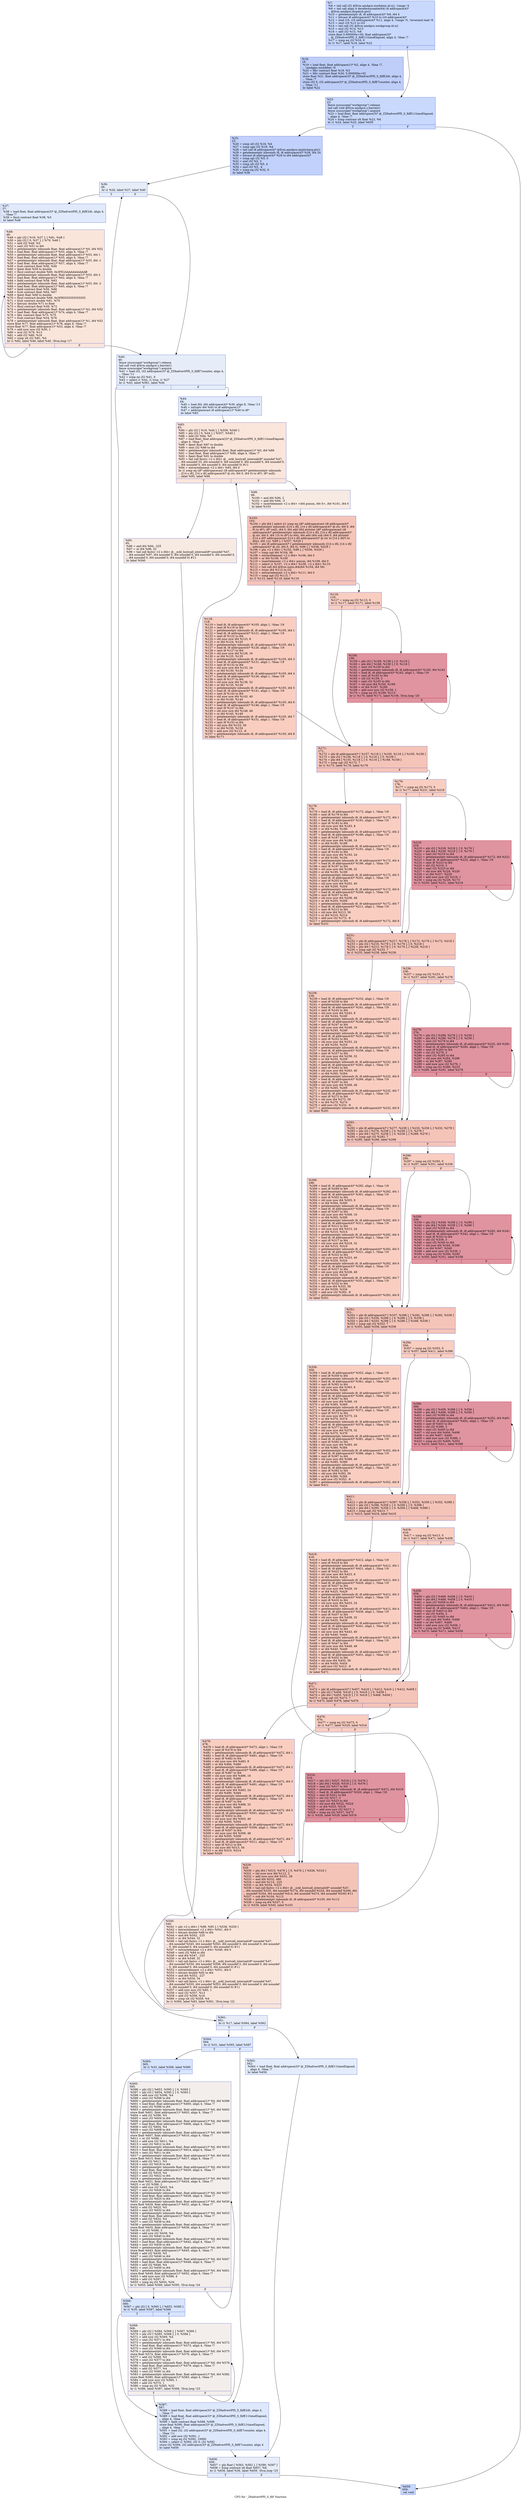 digraph "CFG for '_Z6advectPfS_S_fiif' function" {
	label="CFG for '_Z6advectPfS_S_fiif' function";

	Node0x51c3920 [shape=record,color="#3d50c3ff", style=filled, fillcolor="#85a8fc70",label="{%7:\l  %8 = tail call i32 @llvm.amdgcn.workitem.id.x(), !range !4\l  %9 = tail call align 4 dereferenceable(64) i8 addrspace(4)*\l... @llvm.amdgcn.dispatch.ptr()\l  %10 = getelementptr i8, i8 addrspace(4)* %9, i64 4\l  %11 = bitcast i8 addrspace(4)* %10 to i16 addrspace(4)*\l  %12 = load i16, i16 addrspace(4)* %11, align 4, !range !5, !invariant.load !6\l  %13 = zext i16 %12 to i32\l  %14 = tail call i32 @llvm.amdgcn.workgroup.id.x()\l  %15 = mul i32 %14, %13\l  %16 = add i32 %15, %8\l  store float 0.000000e+00, float addrspace(3)*\l... @_ZZ6advectPfS_S_fiifE11timeElapsed, align 4, !tbaa !7\l  %17 = icmp eq i32 %16, 0\l  br i1 %17, label %18, label %22\l|{<s0>T|<s1>F}}"];
	Node0x51c3920:s0 -> Node0x51c46c0;
	Node0x51c3920:s1 -> Node0x51c6530;
	Node0x51c46c0 [shape=record,color="#3d50c3ff", style=filled, fillcolor="#6c8ff170",label="{%18:\l18:                                               \l  %19 = load float, float addrspace(1)* %2, align 4, !tbaa !7,\l... !amdgpu.noclobber !6\l  %20 = fdiv contract float %19, %3\l  %21 = fdiv contract float %20, 5.000000e+02\l  store float %21, float addrspace(3)* @_ZZ6advectPfS_S_fiifE2dt, align 4,\l... !tbaa !7\l  store i32 0, i32 addrspace(3)* @_ZZ6advectPfS_S_fiifE7counter, align 4,\l... !tbaa !11\l  br label %22\l}"];
	Node0x51c46c0 -> Node0x51c6530;
	Node0x51c6530 [shape=record,color="#3d50c3ff", style=filled, fillcolor="#85a8fc70",label="{%22:\l22:                                               \l  fence syncscope(\"workgroup\") release\l  tail call void @llvm.amdgcn.s.barrier()\l  fence syncscope(\"workgroup\") acquire\l  %23 = load float, float addrspace(3)* @_ZZ6advectPfS_S_fiifE11timeElapsed,\l... align 4, !tbaa !7\l  %24 = fcmp contract olt float %23, %6\l  br i1 %24, label %25, label %659\l|{<s0>T|<s1>F}}"];
	Node0x51c6530:s0 -> Node0x51c7a70;
	Node0x51c6530:s1 -> Node0x51c7c00;
	Node0x51c7a70 [shape=record,color="#3d50c3ff", style=filled, fillcolor="#7396f570",label="{%25:\l25:                                               \l  %26 = icmp ult i32 %16, %4\l  %27 = icmp uge i32 %16, %4\l  %28 = tail call i8 addrspace(4)* @llvm.amdgcn.implicitarg.ptr()\l  %29 = getelementptr inbounds i8, i8 addrspace(4)* %28, i64 24\l  %30 = bitcast i8 addrspace(4)* %29 to i64 addrspace(4)*\l  %31 = icmp sgt i32 %5, 0\l  %32 = and i32 %5, 3\l  %33 = icmp ult i32 %5, 4\l  %34 = and i32 %5, -4\l  %35 = icmp eq i32 %32, 0\l  br label %36\l}"];
	Node0x51c7a70 -> Node0x51c8550;
	Node0x51c8550 [shape=record,color="#3d50c3ff", style=filled, fillcolor="#c7d7f070",label="{%36:\l36:                                               \l  br i1 %26, label %37, label %40\l|{<s0>T|<s1>F}}"];
	Node0x51c8550:s0 -> Node0x51c8650;
	Node0x51c8550:s1 -> Node0x51c86a0;
	Node0x51c8650 [shape=record,color="#3d50c3ff", style=filled, fillcolor="#b9d0f970",label="{%37:\l37:                                               \l  %38 = load float, float addrspace(3)* @_ZZ6advectPfS_S_fiifE2dt, align 4,\l... !tbaa !7\l  %39 = fmul contract float %38, %3\l  br label %48\l}"];
	Node0x51c8650 -> Node0x51c8950;
	Node0x51c86a0 [shape=record,color="#3d50c3ff", style=filled, fillcolor="#c7d7f070",label="{%40:\l40:                                               \l  fence syncscope(\"workgroup\") release\l  tail call void @llvm.amdgcn.s.barrier()\l  fence syncscope(\"workgroup\") acquire\l  %41 = load i32, i32 addrspace(3)* @_ZZ6advectPfS_S_fiifE7counter, align 4,\l... !tbaa !11\l  %42 = icmp ne i32 %41, 0\l  %43 = select i1 %42, i1 true, i1 %27\l  br i1 %43, label %561, label %44\l|{<s0>T|<s1>F}}"];
	Node0x51c86a0:s0 -> Node0x51c93a0;
	Node0x51c86a0:s1 -> Node0x51c93f0;
	Node0x51c93f0 [shape=record,color="#3d50c3ff", style=filled, fillcolor="#b9d0f970",label="{%44:\l44:                                               \l  %45 = load i64, i64 addrspace(4)* %30, align 8, !tbaa !13\l  %46 = inttoptr i64 %45 to i8 addrspace(1)*\l  %47 = addrspacecast i8 addrspace(1)* %46 to i8*\l  br label %83\l}"];
	Node0x51c93f0 -> Node0x51c9770;
	Node0x51c8950 [shape=record,color="#3d50c3ff", style=filled, fillcolor="#f4c5ad70",label="{%48:\l48:                                               \l  %49 = phi i32 [ %16, %37 ], [ %81, %48 ]\l  %50 = phi i32 [ 0, %37 ], [ %79, %48 ]\l  %51 = add i32 %49, %5\l  %52 = sext i32 %51 to i64\l  %53 = getelementptr inbounds float, float addrspace(1)* %0, i64 %52\l  %54 = load float, float addrspace(1)* %53, align 4, !tbaa !7\l  %55 = getelementptr inbounds float, float addrspace(1)* %53, i64 1\l  %56 = load float, float addrspace(1)* %55, align 4, !tbaa !7\l  %57 = getelementptr inbounds float, float addrspace(1)* %53, i64 -1\l  %58 = load float, float addrspace(1)* %57, align 4, !tbaa !7\l  %59 = fsub contract float %56, %58\l  %60 = fpext float %59 to double\l  %61 = fmul contract double %60, 0x3FE2AAAAAAAAAAAB\l  %62 = getelementptr inbounds float, float addrspace(1)* %53, i64 2\l  %63 = load float, float addrspace(1)* %62, align 4, !tbaa !7\l  %64 = fadd contract float %58, %63\l  %65 = getelementptr inbounds float, float addrspace(1)* %53, i64 -2\l  %66 = load float, float addrspace(1)* %65, align 4, !tbaa !7\l  %67 = fadd contract float %56, %66\l  %68 = fsub contract float %64, %67\l  %69 = fpext float %68 to double\l  %70 = fmul contract double %69, 0x3FB5555555555555\l  %71 = fsub contract double %61, %70\l  %72 = fptrunc double %71 to float\l  %73 = fmul contract float %39, %72\l  %74 = getelementptr inbounds float, float addrspace(1)* %2, i64 %52\l  %75 = load float, float addrspace(1)* %74, align 4, !tbaa !7\l  %76 = fdiv contract float %73, %75\l  %77 = fsub contract float %54, %76\l  %78 = getelementptr inbounds float, float addrspace(1)* %1, i64 %52\l  store float %77, float addrspace(1)* %78, align 4, !tbaa !7\l  store float %77, float addrspace(1)* %53, align 4, !tbaa !7\l  %79 = add nuw nsw i32 %50, 1\l  %80 = mul i32 %79, %13\l  %81 = add i32 %80, %16\l  %82 = icmp ult i32 %81, %4\l  br i1 %82, label %48, label %40, !llvm.loop !17\l|{<s0>T|<s1>F}}"];
	Node0x51c8950:s0 -> Node0x51c8950;
	Node0x51c8950:s1 -> Node0x51c86a0;
	Node0x51c9770 [shape=record,color="#3d50c3ff", style=filled, fillcolor="#f4c5ad70",label="{%83:\l83:                                               \l  %84 = phi i32 [ %16, %44 ], [ %559, %540 ]\l  %85 = phi i32 [ 0, %44 ], [ %557, %540 ]\l  %86 = add i32 %84, %5\l  %87 = load float, float addrspace(3)* @_ZZ6advectPfS_S_fiifE11timeElapsed,\l... align 4, !tbaa !7\l  %88 = fpext float %87 to double\l  %89 = sext i32 %86 to i64\l  %90 = getelementptr inbounds float, float addrspace(1)* %0, i64 %89\l  %91 = load float, float addrspace(1)* %90, align 4, !tbaa !7\l  %92 = fpext float %91 to double\l  %93 = tail call fastcc \<2 x i64\> @__ockl_hostcall_internal(i8* noundef %47,\l... i64 noundef 33, i64 noundef 0, i64 noundef 0, i64 noundef 0, i64 noundef 0,\l... i64 noundef 0, i64 noundef 0, i64 noundef 0) #11\l  %94 = extractelement \<2 x i64\> %93, i64 0\l  br i1 icmp eq (i8* addrspacecast (i8 addrspace(4)* getelementptr inbounds\l... ([14 x i8], [14 x i8] addrspace(4)* @.str, i64 0, i64 0) to i8*), i8* null),\l... label %95, label %99\l|{<s0>T|<s1>F}}"];
	Node0x51c9770:s0 -> Node0x51cbf80;
	Node0x51c9770:s1 -> Node0x51cc970;
	Node0x51cbf80 [shape=record,color="#3d50c3ff", style=filled, fillcolor="#eed0c070",label="{%95:\l95:                                               \l  %96 = and i64 %94, -225\l  %97 = or i64 %96, 32\l  %98 = tail call fastcc \<2 x i64\> @__ockl_hostcall_internal(i8* noundef %47,\l... i64 noundef %97, i64 noundef 0, i64 noundef 0, i64 noundef 0, i64 noundef 0,\l... i64 noundef 0, i64 noundef 0, i64 noundef 0) #11\l  br label %540\l}"];
	Node0x51cbf80 -> Node0x51cb170;
	Node0x51cc970 [shape=record,color="#3d50c3ff", style=filled, fillcolor="#eed0c070",label="{%99:\l99:                                               \l  %100 = and i64 %94, 2\l  %101 = and i64 %94, -3\l  %102 = insertelement \<2 x i64\> \<i64 poison, i64 0\>, i64 %101, i64 0\l  br label %103\l}"];
	Node0x51cc970 -> Node0x51cd740;
	Node0x51cd740 [shape=record,color="#3d50c3ff", style=filled, fillcolor="#e97a5f70",label="{%103:\l103:                                              \l  %104 = phi i64 [ select (i1 icmp eq (i8* addrspacecast (i8 addrspace(4)*\l... getelementptr inbounds ([14 x i8], [14 x i8] addrspace(4)* @.str, i64 0, i64\l... 0) to i8*), i8* null), i64 0, i64 add (i64 ptrtoint (i8* addrspacecast (i8\l... addrspace(4)* getelementptr inbounds ([14 x i8], [14 x i8] addrspace(4)*\l... @.str, i64 0, i64 13) to i8*) to i64), i64 add (i64 sub (i64 0, i64 ptrtoint\l... ([14 x i8]* addrspacecast ([14 x i8] addrspace(4)* @.str to [14 x i8]*) to\l... i64)), i64 1))), %99 ], [ %537, %529 ]\l  %105 = phi i8 addrspace(4)* [ getelementptr inbounds ([14 x i8], [14 x i8]\l... addrspace(4)* @.str, i64 0, i64 0), %99 ], [ %538, %529 ]\l  %106 = phi \<2 x i64\> [ %102, %99 ], [ %536, %529 ]\l  %107 = icmp ugt i64 %104, 56\l  %108 = extractelement \<2 x i64\> %106, i64 0\l  %109 = or i64 %108, %100\l  %110 = insertelement \<2 x i64\> poison, i64 %109, i64 0\l  %111 = select i1 %107, \<2 x i64\> %106, \<2 x i64\> %110\l  %112 = tail call i64 @llvm.umin.i64(i64 %104, i64 56)\l  %113 = trunc i64 %112 to i32\l  %114 = extractelement \<2 x i64\> %111, i64 0\l  %115 = icmp ugt i32 %113, 7\l  br i1 %115, label %118, label %116\l|{<s0>T|<s1>F}}"];
	Node0x51cd740:s0 -> Node0x51ce650;
	Node0x51cd740:s1 -> Node0x51ce6e0;
	Node0x51ce6e0 [shape=record,color="#3d50c3ff", style=filled, fillcolor="#f2907270",label="{%116:\l116:                                              \l  %117 = icmp eq i32 %113, 0\l  br i1 %117, label %171, label %158\l|{<s0>T|<s1>F}}"];
	Node0x51ce6e0:s0 -> Node0x51ce8b0;
	Node0x51ce6e0:s1 -> Node0x51ce900;
	Node0x51ce650 [shape=record,color="#3d50c3ff", style=filled, fillcolor="#f2907270",label="{%118:\l118:                                              \l  %119 = load i8, i8 addrspace(4)* %105, align 1, !tbaa !19\l  %120 = zext i8 %119 to i64\l  %121 = getelementptr inbounds i8, i8 addrspace(4)* %105, i64 1\l  %122 = load i8, i8 addrspace(4)* %121, align 1, !tbaa !19\l  %123 = zext i8 %122 to i64\l  %124 = shl nuw nsw i64 %123, 8\l  %125 = or i64 %124, %120\l  %126 = getelementptr inbounds i8, i8 addrspace(4)* %105, i64 2\l  %127 = load i8, i8 addrspace(4)* %126, align 1, !tbaa !19\l  %128 = zext i8 %127 to i64\l  %129 = shl nuw nsw i64 %128, 16\l  %130 = or i64 %125, %129\l  %131 = getelementptr inbounds i8, i8 addrspace(4)* %105, i64 3\l  %132 = load i8, i8 addrspace(4)* %131, align 1, !tbaa !19\l  %133 = zext i8 %132 to i64\l  %134 = shl nuw nsw i64 %133, 24\l  %135 = or i64 %130, %134\l  %136 = getelementptr inbounds i8, i8 addrspace(4)* %105, i64 4\l  %137 = load i8, i8 addrspace(4)* %136, align 1, !tbaa !19\l  %138 = zext i8 %137 to i64\l  %139 = shl nuw nsw i64 %138, 32\l  %140 = or i64 %135, %139\l  %141 = getelementptr inbounds i8, i8 addrspace(4)* %105, i64 5\l  %142 = load i8, i8 addrspace(4)* %141, align 1, !tbaa !19\l  %143 = zext i8 %142 to i64\l  %144 = shl nuw nsw i64 %143, 40\l  %145 = or i64 %140, %144\l  %146 = getelementptr inbounds i8, i8 addrspace(4)* %105, i64 6\l  %147 = load i8, i8 addrspace(4)* %146, align 1, !tbaa !19\l  %148 = zext i8 %147 to i64\l  %149 = shl nuw nsw i64 %148, 48\l  %150 = or i64 %145, %149\l  %151 = getelementptr inbounds i8, i8 addrspace(4)* %105, i64 7\l  %152 = load i8, i8 addrspace(4)* %151, align 1, !tbaa !19\l  %153 = zext i8 %152 to i64\l  %154 = shl nuw i64 %153, 56\l  %155 = or i64 %150, %154\l  %156 = add nsw i32 %113, -8\l  %157 = getelementptr inbounds i8, i8 addrspace(4)* %105, i64 8\l  br label %171\l}"];
	Node0x51ce650 -> Node0x51ce8b0;
	Node0x51ce900 [shape=record,color="#b70d28ff", style=filled, fillcolor="#b70d2870",label="{%158:\l158:                                              \l  %159 = phi i32 [ %169, %158 ], [ 0, %116 ]\l  %160 = phi i64 [ %168, %158 ], [ 0, %116 ]\l  %161 = zext i32 %159 to i64\l  %162 = getelementptr inbounds i8, i8 addrspace(4)* %105, i64 %161\l  %163 = load i8, i8 addrspace(4)* %162, align 1, !tbaa !19\l  %164 = zext i8 %163 to i64\l  %165 = shl i32 %159, 3\l  %166 = zext i32 %165 to i64\l  %167 = shl nuw i64 %164, %166\l  %168 = or i64 %167, %160\l  %169 = add nuw nsw i32 %159, 1\l  %170 = icmp eq i32 %169, %113\l  br i1 %170, label %171, label %158, !llvm.loop !20\l|{<s0>T|<s1>F}}"];
	Node0x51ce900:s0 -> Node0x51ce8b0;
	Node0x51ce900:s1 -> Node0x51ce900;
	Node0x51ce8b0 [shape=record,color="#3d50c3ff", style=filled, fillcolor="#e97a5f70",label="{%171:\l171:                                              \l  %172 = phi i8 addrspace(4)* [ %157, %118 ], [ %105, %116 ], [ %105, %158 ]\l  %173 = phi i32 [ %156, %118 ], [ 0, %116 ], [ 0, %158 ]\l  %174 = phi i64 [ %155, %118 ], [ 0, %116 ], [ %168, %158 ]\l  %175 = icmp ugt i32 %173, 7\l  br i1 %175, label %178, label %176\l|{<s0>T|<s1>F}}"];
	Node0x51ce8b0:s0 -> Node0x51d17c0;
	Node0x51ce8b0:s1 -> Node0x51d1810;
	Node0x51d1810 [shape=record,color="#3d50c3ff", style=filled, fillcolor="#f2907270",label="{%176:\l176:                                              \l  %177 = icmp eq i32 %173, 0\l  br i1 %177, label %231, label %218\l|{<s0>T|<s1>F}}"];
	Node0x51d1810:s0 -> Node0x51d19e0;
	Node0x51d1810:s1 -> Node0x51d1a30;
	Node0x51d17c0 [shape=record,color="#3d50c3ff", style=filled, fillcolor="#f2907270",label="{%178:\l178:                                              \l  %179 = load i8, i8 addrspace(4)* %172, align 1, !tbaa !19\l  %180 = zext i8 %179 to i64\l  %181 = getelementptr inbounds i8, i8 addrspace(4)* %172, i64 1\l  %182 = load i8, i8 addrspace(4)* %181, align 1, !tbaa !19\l  %183 = zext i8 %182 to i64\l  %184 = shl nuw nsw i64 %183, 8\l  %185 = or i64 %184, %180\l  %186 = getelementptr inbounds i8, i8 addrspace(4)* %172, i64 2\l  %187 = load i8, i8 addrspace(4)* %186, align 1, !tbaa !19\l  %188 = zext i8 %187 to i64\l  %189 = shl nuw nsw i64 %188, 16\l  %190 = or i64 %185, %189\l  %191 = getelementptr inbounds i8, i8 addrspace(4)* %172, i64 3\l  %192 = load i8, i8 addrspace(4)* %191, align 1, !tbaa !19\l  %193 = zext i8 %192 to i64\l  %194 = shl nuw nsw i64 %193, 24\l  %195 = or i64 %190, %194\l  %196 = getelementptr inbounds i8, i8 addrspace(4)* %172, i64 4\l  %197 = load i8, i8 addrspace(4)* %196, align 1, !tbaa !19\l  %198 = zext i8 %197 to i64\l  %199 = shl nuw nsw i64 %198, 32\l  %200 = or i64 %195, %199\l  %201 = getelementptr inbounds i8, i8 addrspace(4)* %172, i64 5\l  %202 = load i8, i8 addrspace(4)* %201, align 1, !tbaa !19\l  %203 = zext i8 %202 to i64\l  %204 = shl nuw nsw i64 %203, 40\l  %205 = or i64 %200, %204\l  %206 = getelementptr inbounds i8, i8 addrspace(4)* %172, i64 6\l  %207 = load i8, i8 addrspace(4)* %206, align 1, !tbaa !19\l  %208 = zext i8 %207 to i64\l  %209 = shl nuw nsw i64 %208, 48\l  %210 = or i64 %205, %209\l  %211 = getelementptr inbounds i8, i8 addrspace(4)* %172, i64 7\l  %212 = load i8, i8 addrspace(4)* %211, align 1, !tbaa !19\l  %213 = zext i8 %212 to i64\l  %214 = shl nuw i64 %213, 56\l  %215 = or i64 %210, %214\l  %216 = add nsw i32 %173, -8\l  %217 = getelementptr inbounds i8, i8 addrspace(4)* %172, i64 8\l  br label %231\l}"];
	Node0x51d17c0 -> Node0x51d19e0;
	Node0x51d1a30 [shape=record,color="#b70d28ff", style=filled, fillcolor="#b70d2870",label="{%218:\l218:                                              \l  %219 = phi i32 [ %229, %218 ], [ 0, %176 ]\l  %220 = phi i64 [ %228, %218 ], [ 0, %176 ]\l  %221 = zext i32 %219 to i64\l  %222 = getelementptr inbounds i8, i8 addrspace(4)* %172, i64 %221\l  %223 = load i8, i8 addrspace(4)* %222, align 1, !tbaa !19\l  %224 = zext i8 %223 to i64\l  %225 = shl i32 %219, 3\l  %226 = zext i32 %225 to i64\l  %227 = shl nuw i64 %224, %226\l  %228 = or i64 %227, %220\l  %229 = add nuw nsw i32 %219, 1\l  %230 = icmp eq i32 %229, %173\l  br i1 %230, label %231, label %218\l|{<s0>T|<s1>F}}"];
	Node0x51d1a30:s0 -> Node0x51d19e0;
	Node0x51d1a30:s1 -> Node0x51d1a30;
	Node0x51d19e0 [shape=record,color="#3d50c3ff", style=filled, fillcolor="#e97a5f70",label="{%231:\l231:                                              \l  %232 = phi i8 addrspace(4)* [ %217, %178 ], [ %172, %176 ], [ %172, %218 ]\l  %233 = phi i32 [ %216, %178 ], [ 0, %176 ], [ 0, %218 ]\l  %234 = phi i64 [ %215, %178 ], [ 0, %176 ], [ %228, %218 ]\l  %235 = icmp ugt i32 %233, 7\l  br i1 %235, label %238, label %236\l|{<s0>T|<s1>F}}"];
	Node0x51d19e0:s0 -> Node0x51d3a90;
	Node0x51d19e0:s1 -> Node0x51d3ae0;
	Node0x51d3ae0 [shape=record,color="#3d50c3ff", style=filled, fillcolor="#f2907270",label="{%236:\l236:                                              \l  %237 = icmp eq i32 %233, 0\l  br i1 %237, label %291, label %278\l|{<s0>T|<s1>F}}"];
	Node0x51d3ae0:s0 -> Node0x51d3c70;
	Node0x51d3ae0:s1 -> Node0x51d3cc0;
	Node0x51d3a90 [shape=record,color="#3d50c3ff", style=filled, fillcolor="#f2907270",label="{%238:\l238:                                              \l  %239 = load i8, i8 addrspace(4)* %232, align 1, !tbaa !19\l  %240 = zext i8 %239 to i64\l  %241 = getelementptr inbounds i8, i8 addrspace(4)* %232, i64 1\l  %242 = load i8, i8 addrspace(4)* %241, align 1, !tbaa !19\l  %243 = zext i8 %242 to i64\l  %244 = shl nuw nsw i64 %243, 8\l  %245 = or i64 %244, %240\l  %246 = getelementptr inbounds i8, i8 addrspace(4)* %232, i64 2\l  %247 = load i8, i8 addrspace(4)* %246, align 1, !tbaa !19\l  %248 = zext i8 %247 to i64\l  %249 = shl nuw nsw i64 %248, 16\l  %250 = or i64 %245, %249\l  %251 = getelementptr inbounds i8, i8 addrspace(4)* %232, i64 3\l  %252 = load i8, i8 addrspace(4)* %251, align 1, !tbaa !19\l  %253 = zext i8 %252 to i64\l  %254 = shl nuw nsw i64 %253, 24\l  %255 = or i64 %250, %254\l  %256 = getelementptr inbounds i8, i8 addrspace(4)* %232, i64 4\l  %257 = load i8, i8 addrspace(4)* %256, align 1, !tbaa !19\l  %258 = zext i8 %257 to i64\l  %259 = shl nuw nsw i64 %258, 32\l  %260 = or i64 %255, %259\l  %261 = getelementptr inbounds i8, i8 addrspace(4)* %232, i64 5\l  %262 = load i8, i8 addrspace(4)* %261, align 1, !tbaa !19\l  %263 = zext i8 %262 to i64\l  %264 = shl nuw nsw i64 %263, 40\l  %265 = or i64 %260, %264\l  %266 = getelementptr inbounds i8, i8 addrspace(4)* %232, i64 6\l  %267 = load i8, i8 addrspace(4)* %266, align 1, !tbaa !19\l  %268 = zext i8 %267 to i64\l  %269 = shl nuw nsw i64 %268, 48\l  %270 = or i64 %265, %269\l  %271 = getelementptr inbounds i8, i8 addrspace(4)* %232, i64 7\l  %272 = load i8, i8 addrspace(4)* %271, align 1, !tbaa !19\l  %273 = zext i8 %272 to i64\l  %274 = shl nuw i64 %273, 56\l  %275 = or i64 %270, %274\l  %276 = add nsw i32 %233, -8\l  %277 = getelementptr inbounds i8, i8 addrspace(4)* %232, i64 8\l  br label %291\l}"];
	Node0x51d3a90 -> Node0x51d3c70;
	Node0x51d3cc0 [shape=record,color="#b70d28ff", style=filled, fillcolor="#b70d2870",label="{%278:\l278:                                              \l  %279 = phi i32 [ %289, %278 ], [ 0, %236 ]\l  %280 = phi i64 [ %288, %278 ], [ 0, %236 ]\l  %281 = zext i32 %279 to i64\l  %282 = getelementptr inbounds i8, i8 addrspace(4)* %232, i64 %281\l  %283 = load i8, i8 addrspace(4)* %282, align 1, !tbaa !19\l  %284 = zext i8 %283 to i64\l  %285 = shl i32 %279, 3\l  %286 = zext i32 %285 to i64\l  %287 = shl nuw i64 %284, %286\l  %288 = or i64 %287, %280\l  %289 = add nuw nsw i32 %279, 1\l  %290 = icmp eq i32 %289, %233\l  br i1 %290, label %291, label %278\l|{<s0>T|<s1>F}}"];
	Node0x51d3cc0:s0 -> Node0x51d3c70;
	Node0x51d3cc0:s1 -> Node0x51d3cc0;
	Node0x51d3c70 [shape=record,color="#3d50c3ff", style=filled, fillcolor="#e97a5f70",label="{%291:\l291:                                              \l  %292 = phi i8 addrspace(4)* [ %277, %238 ], [ %232, %236 ], [ %232, %278 ]\l  %293 = phi i32 [ %276, %238 ], [ 0, %236 ], [ 0, %278 ]\l  %294 = phi i64 [ %275, %238 ], [ 0, %236 ], [ %288, %278 ]\l  %295 = icmp ugt i32 %293, 7\l  br i1 %295, label %298, label %296\l|{<s0>T|<s1>F}}"];
	Node0x51d3c70:s0 -> Node0x51d6f10;
	Node0x51d3c70:s1 -> Node0x51d6f60;
	Node0x51d6f60 [shape=record,color="#3d50c3ff", style=filled, fillcolor="#f2907270",label="{%296:\l296:                                              \l  %297 = icmp eq i32 %293, 0\l  br i1 %297, label %351, label %338\l|{<s0>T|<s1>F}}"];
	Node0x51d6f60:s0 -> Node0x51d70f0;
	Node0x51d6f60:s1 -> Node0x51d7140;
	Node0x51d6f10 [shape=record,color="#3d50c3ff", style=filled, fillcolor="#f2907270",label="{%298:\l298:                                              \l  %299 = load i8, i8 addrspace(4)* %292, align 1, !tbaa !19\l  %300 = zext i8 %299 to i64\l  %301 = getelementptr inbounds i8, i8 addrspace(4)* %292, i64 1\l  %302 = load i8, i8 addrspace(4)* %301, align 1, !tbaa !19\l  %303 = zext i8 %302 to i64\l  %304 = shl nuw nsw i64 %303, 8\l  %305 = or i64 %304, %300\l  %306 = getelementptr inbounds i8, i8 addrspace(4)* %292, i64 2\l  %307 = load i8, i8 addrspace(4)* %306, align 1, !tbaa !19\l  %308 = zext i8 %307 to i64\l  %309 = shl nuw nsw i64 %308, 16\l  %310 = or i64 %305, %309\l  %311 = getelementptr inbounds i8, i8 addrspace(4)* %292, i64 3\l  %312 = load i8, i8 addrspace(4)* %311, align 1, !tbaa !19\l  %313 = zext i8 %312 to i64\l  %314 = shl nuw nsw i64 %313, 24\l  %315 = or i64 %310, %314\l  %316 = getelementptr inbounds i8, i8 addrspace(4)* %292, i64 4\l  %317 = load i8, i8 addrspace(4)* %316, align 1, !tbaa !19\l  %318 = zext i8 %317 to i64\l  %319 = shl nuw nsw i64 %318, 32\l  %320 = or i64 %315, %319\l  %321 = getelementptr inbounds i8, i8 addrspace(4)* %292, i64 5\l  %322 = load i8, i8 addrspace(4)* %321, align 1, !tbaa !19\l  %323 = zext i8 %322 to i64\l  %324 = shl nuw nsw i64 %323, 40\l  %325 = or i64 %320, %324\l  %326 = getelementptr inbounds i8, i8 addrspace(4)* %292, i64 6\l  %327 = load i8, i8 addrspace(4)* %326, align 1, !tbaa !19\l  %328 = zext i8 %327 to i64\l  %329 = shl nuw nsw i64 %328, 48\l  %330 = or i64 %325, %329\l  %331 = getelementptr inbounds i8, i8 addrspace(4)* %292, i64 7\l  %332 = load i8, i8 addrspace(4)* %331, align 1, !tbaa !19\l  %333 = zext i8 %332 to i64\l  %334 = shl nuw i64 %333, 56\l  %335 = or i64 %330, %334\l  %336 = add nsw i32 %293, -8\l  %337 = getelementptr inbounds i8, i8 addrspace(4)* %292, i64 8\l  br label %351\l}"];
	Node0x51d6f10 -> Node0x51d70f0;
	Node0x51d7140 [shape=record,color="#b70d28ff", style=filled, fillcolor="#b70d2870",label="{%338:\l338:                                              \l  %339 = phi i32 [ %349, %338 ], [ 0, %296 ]\l  %340 = phi i64 [ %348, %338 ], [ 0, %296 ]\l  %341 = zext i32 %339 to i64\l  %342 = getelementptr inbounds i8, i8 addrspace(4)* %292, i64 %341\l  %343 = load i8, i8 addrspace(4)* %342, align 1, !tbaa !19\l  %344 = zext i8 %343 to i64\l  %345 = shl i32 %339, 3\l  %346 = zext i32 %345 to i64\l  %347 = shl nuw i64 %344, %346\l  %348 = or i64 %347, %340\l  %349 = add nuw nsw i32 %339, 1\l  %350 = icmp eq i32 %349, %293\l  br i1 %350, label %351, label %338\l|{<s0>T|<s1>F}}"];
	Node0x51d7140:s0 -> Node0x51d70f0;
	Node0x51d7140:s1 -> Node0x51d7140;
	Node0x51d70f0 [shape=record,color="#3d50c3ff", style=filled, fillcolor="#e97a5f70",label="{%351:\l351:                                              \l  %352 = phi i8 addrspace(4)* [ %337, %298 ], [ %292, %296 ], [ %292, %338 ]\l  %353 = phi i32 [ %336, %298 ], [ 0, %296 ], [ 0, %338 ]\l  %354 = phi i64 [ %335, %298 ], [ 0, %296 ], [ %348, %338 ]\l  %355 = icmp ugt i32 %353, 7\l  br i1 %355, label %358, label %356\l|{<s0>T|<s1>F}}"];
	Node0x51d70f0:s0 -> Node0x51d9160;
	Node0x51d70f0:s1 -> Node0x51d91b0;
	Node0x51d91b0 [shape=record,color="#3d50c3ff", style=filled, fillcolor="#f2907270",label="{%356:\l356:                                              \l  %357 = icmp eq i32 %353, 0\l  br i1 %357, label %411, label %398\l|{<s0>T|<s1>F}}"];
	Node0x51d91b0:s0 -> Node0x51d9340;
	Node0x51d91b0:s1 -> Node0x51d9390;
	Node0x51d9160 [shape=record,color="#3d50c3ff", style=filled, fillcolor="#f2907270",label="{%358:\l358:                                              \l  %359 = load i8, i8 addrspace(4)* %352, align 1, !tbaa !19\l  %360 = zext i8 %359 to i64\l  %361 = getelementptr inbounds i8, i8 addrspace(4)* %352, i64 1\l  %362 = load i8, i8 addrspace(4)* %361, align 1, !tbaa !19\l  %363 = zext i8 %362 to i64\l  %364 = shl nuw nsw i64 %363, 8\l  %365 = or i64 %364, %360\l  %366 = getelementptr inbounds i8, i8 addrspace(4)* %352, i64 2\l  %367 = load i8, i8 addrspace(4)* %366, align 1, !tbaa !19\l  %368 = zext i8 %367 to i64\l  %369 = shl nuw nsw i64 %368, 16\l  %370 = or i64 %365, %369\l  %371 = getelementptr inbounds i8, i8 addrspace(4)* %352, i64 3\l  %372 = load i8, i8 addrspace(4)* %371, align 1, !tbaa !19\l  %373 = zext i8 %372 to i64\l  %374 = shl nuw nsw i64 %373, 24\l  %375 = or i64 %370, %374\l  %376 = getelementptr inbounds i8, i8 addrspace(4)* %352, i64 4\l  %377 = load i8, i8 addrspace(4)* %376, align 1, !tbaa !19\l  %378 = zext i8 %377 to i64\l  %379 = shl nuw nsw i64 %378, 32\l  %380 = or i64 %375, %379\l  %381 = getelementptr inbounds i8, i8 addrspace(4)* %352, i64 5\l  %382 = load i8, i8 addrspace(4)* %381, align 1, !tbaa !19\l  %383 = zext i8 %382 to i64\l  %384 = shl nuw nsw i64 %383, 40\l  %385 = or i64 %380, %384\l  %386 = getelementptr inbounds i8, i8 addrspace(4)* %352, i64 6\l  %387 = load i8, i8 addrspace(4)* %386, align 1, !tbaa !19\l  %388 = zext i8 %387 to i64\l  %389 = shl nuw nsw i64 %388, 48\l  %390 = or i64 %385, %389\l  %391 = getelementptr inbounds i8, i8 addrspace(4)* %352, i64 7\l  %392 = load i8, i8 addrspace(4)* %391, align 1, !tbaa !19\l  %393 = zext i8 %392 to i64\l  %394 = shl nuw i64 %393, 56\l  %395 = or i64 %390, %394\l  %396 = add nsw i32 %353, -8\l  %397 = getelementptr inbounds i8, i8 addrspace(4)* %352, i64 8\l  br label %411\l}"];
	Node0x51d9160 -> Node0x51d9340;
	Node0x51d9390 [shape=record,color="#b70d28ff", style=filled, fillcolor="#b70d2870",label="{%398:\l398:                                              \l  %399 = phi i32 [ %409, %398 ], [ 0, %356 ]\l  %400 = phi i64 [ %408, %398 ], [ 0, %356 ]\l  %401 = zext i32 %399 to i64\l  %402 = getelementptr inbounds i8, i8 addrspace(4)* %352, i64 %401\l  %403 = load i8, i8 addrspace(4)* %402, align 1, !tbaa !19\l  %404 = zext i8 %403 to i64\l  %405 = shl i32 %399, 3\l  %406 = zext i32 %405 to i64\l  %407 = shl nuw i64 %404, %406\l  %408 = or i64 %407, %400\l  %409 = add nuw nsw i32 %399, 1\l  %410 = icmp eq i32 %409, %353\l  br i1 %410, label %411, label %398\l|{<s0>T|<s1>F}}"];
	Node0x51d9390:s0 -> Node0x51d9340;
	Node0x51d9390:s1 -> Node0x51d9390;
	Node0x51d9340 [shape=record,color="#3d50c3ff", style=filled, fillcolor="#e97a5f70",label="{%411:\l411:                                              \l  %412 = phi i8 addrspace(4)* [ %397, %358 ], [ %352, %356 ], [ %352, %398 ]\l  %413 = phi i32 [ %396, %358 ], [ 0, %356 ], [ 0, %398 ]\l  %414 = phi i64 [ %395, %358 ], [ 0, %356 ], [ %408, %398 ]\l  %415 = icmp ugt i32 %413, 7\l  br i1 %415, label %418, label %416\l|{<s0>T|<s1>F}}"];
	Node0x51d9340:s0 -> Node0x51db3c0;
	Node0x51d9340:s1 -> Node0x51db410;
	Node0x51db410 [shape=record,color="#3d50c3ff", style=filled, fillcolor="#f2907270",label="{%416:\l416:                                              \l  %417 = icmp eq i32 %413, 0\l  br i1 %417, label %471, label %458\l|{<s0>T|<s1>F}}"];
	Node0x51db410:s0 -> Node0x51db5a0;
	Node0x51db410:s1 -> Node0x51db5f0;
	Node0x51db3c0 [shape=record,color="#3d50c3ff", style=filled, fillcolor="#f2907270",label="{%418:\l418:                                              \l  %419 = load i8, i8 addrspace(4)* %412, align 1, !tbaa !19\l  %420 = zext i8 %419 to i64\l  %421 = getelementptr inbounds i8, i8 addrspace(4)* %412, i64 1\l  %422 = load i8, i8 addrspace(4)* %421, align 1, !tbaa !19\l  %423 = zext i8 %422 to i64\l  %424 = shl nuw nsw i64 %423, 8\l  %425 = or i64 %424, %420\l  %426 = getelementptr inbounds i8, i8 addrspace(4)* %412, i64 2\l  %427 = load i8, i8 addrspace(4)* %426, align 1, !tbaa !19\l  %428 = zext i8 %427 to i64\l  %429 = shl nuw nsw i64 %428, 16\l  %430 = or i64 %425, %429\l  %431 = getelementptr inbounds i8, i8 addrspace(4)* %412, i64 3\l  %432 = load i8, i8 addrspace(4)* %431, align 1, !tbaa !19\l  %433 = zext i8 %432 to i64\l  %434 = shl nuw nsw i64 %433, 24\l  %435 = or i64 %430, %434\l  %436 = getelementptr inbounds i8, i8 addrspace(4)* %412, i64 4\l  %437 = load i8, i8 addrspace(4)* %436, align 1, !tbaa !19\l  %438 = zext i8 %437 to i64\l  %439 = shl nuw nsw i64 %438, 32\l  %440 = or i64 %435, %439\l  %441 = getelementptr inbounds i8, i8 addrspace(4)* %412, i64 5\l  %442 = load i8, i8 addrspace(4)* %441, align 1, !tbaa !19\l  %443 = zext i8 %442 to i64\l  %444 = shl nuw nsw i64 %443, 40\l  %445 = or i64 %440, %444\l  %446 = getelementptr inbounds i8, i8 addrspace(4)* %412, i64 6\l  %447 = load i8, i8 addrspace(4)* %446, align 1, !tbaa !19\l  %448 = zext i8 %447 to i64\l  %449 = shl nuw nsw i64 %448, 48\l  %450 = or i64 %445, %449\l  %451 = getelementptr inbounds i8, i8 addrspace(4)* %412, i64 7\l  %452 = load i8, i8 addrspace(4)* %451, align 1, !tbaa !19\l  %453 = zext i8 %452 to i64\l  %454 = shl nuw i64 %453, 56\l  %455 = or i64 %450, %454\l  %456 = add nsw i32 %413, -8\l  %457 = getelementptr inbounds i8, i8 addrspace(4)* %412, i64 8\l  br label %471\l}"];
	Node0x51db3c0 -> Node0x51db5a0;
	Node0x51db5f0 [shape=record,color="#b70d28ff", style=filled, fillcolor="#b70d2870",label="{%458:\l458:                                              \l  %459 = phi i32 [ %469, %458 ], [ 0, %416 ]\l  %460 = phi i64 [ %468, %458 ], [ 0, %416 ]\l  %461 = zext i32 %459 to i64\l  %462 = getelementptr inbounds i8, i8 addrspace(4)* %412, i64 %461\l  %463 = load i8, i8 addrspace(4)* %462, align 1, !tbaa !19\l  %464 = zext i8 %463 to i64\l  %465 = shl i32 %459, 3\l  %466 = zext i32 %465 to i64\l  %467 = shl nuw i64 %464, %466\l  %468 = or i64 %467, %460\l  %469 = add nuw nsw i32 %459, 1\l  %470 = icmp eq i32 %469, %413\l  br i1 %470, label %471, label %458\l|{<s0>T|<s1>F}}"];
	Node0x51db5f0:s0 -> Node0x51db5a0;
	Node0x51db5f0:s1 -> Node0x51db5f0;
	Node0x51db5a0 [shape=record,color="#3d50c3ff", style=filled, fillcolor="#e97a5f70",label="{%471:\l471:                                              \l  %472 = phi i8 addrspace(4)* [ %457, %418 ], [ %412, %416 ], [ %412, %458 ]\l  %473 = phi i32 [ %456, %418 ], [ 0, %416 ], [ 0, %458 ]\l  %474 = phi i64 [ %455, %418 ], [ 0, %416 ], [ %468, %458 ]\l  %475 = icmp ugt i32 %473, 7\l  br i1 %475, label %478, label %476\l|{<s0>T|<s1>F}}"];
	Node0x51db5a0:s0 -> Node0x51de020;
	Node0x51db5a0:s1 -> Node0x51de070;
	Node0x51de070 [shape=record,color="#3d50c3ff", style=filled, fillcolor="#f2907270",label="{%476:\l476:                                              \l  %477 = icmp eq i32 %473, 0\l  br i1 %477, label %529, label %516\l|{<s0>T|<s1>F}}"];
	Node0x51de070:s0 -> Node0x51cdb80;
	Node0x51de070:s1 -> Node0x51de200;
	Node0x51de020 [shape=record,color="#3d50c3ff", style=filled, fillcolor="#f2907270",label="{%478:\l478:                                              \l  %479 = load i8, i8 addrspace(4)* %472, align 1, !tbaa !19\l  %480 = zext i8 %479 to i64\l  %481 = getelementptr inbounds i8, i8 addrspace(4)* %472, i64 1\l  %482 = load i8, i8 addrspace(4)* %481, align 1, !tbaa !19\l  %483 = zext i8 %482 to i64\l  %484 = shl nuw nsw i64 %483, 8\l  %485 = or i64 %484, %480\l  %486 = getelementptr inbounds i8, i8 addrspace(4)* %472, i64 2\l  %487 = load i8, i8 addrspace(4)* %486, align 1, !tbaa !19\l  %488 = zext i8 %487 to i64\l  %489 = shl nuw nsw i64 %488, 16\l  %490 = or i64 %485, %489\l  %491 = getelementptr inbounds i8, i8 addrspace(4)* %472, i64 3\l  %492 = load i8, i8 addrspace(4)* %491, align 1, !tbaa !19\l  %493 = zext i8 %492 to i64\l  %494 = shl nuw nsw i64 %493, 24\l  %495 = or i64 %490, %494\l  %496 = getelementptr inbounds i8, i8 addrspace(4)* %472, i64 4\l  %497 = load i8, i8 addrspace(4)* %496, align 1, !tbaa !19\l  %498 = zext i8 %497 to i64\l  %499 = shl nuw nsw i64 %498, 32\l  %500 = or i64 %495, %499\l  %501 = getelementptr inbounds i8, i8 addrspace(4)* %472, i64 5\l  %502 = load i8, i8 addrspace(4)* %501, align 1, !tbaa !19\l  %503 = zext i8 %502 to i64\l  %504 = shl nuw nsw i64 %503, 40\l  %505 = or i64 %500, %504\l  %506 = getelementptr inbounds i8, i8 addrspace(4)* %472, i64 6\l  %507 = load i8, i8 addrspace(4)* %506, align 1, !tbaa !19\l  %508 = zext i8 %507 to i64\l  %509 = shl nuw nsw i64 %508, 48\l  %510 = or i64 %505, %509\l  %511 = getelementptr inbounds i8, i8 addrspace(4)* %472, i64 7\l  %512 = load i8, i8 addrspace(4)* %511, align 1, !tbaa !19\l  %513 = zext i8 %512 to i64\l  %514 = shl nuw i64 %513, 56\l  %515 = or i64 %510, %514\l  br label %529\l}"];
	Node0x51de020 -> Node0x51cdb80;
	Node0x51de200 [shape=record,color="#b70d28ff", style=filled, fillcolor="#b70d2870",label="{%516:\l516:                                              \l  %517 = phi i32 [ %527, %516 ], [ 0, %476 ]\l  %518 = phi i64 [ %526, %516 ], [ 0, %476 ]\l  %519 = zext i32 %517 to i64\l  %520 = getelementptr inbounds i8, i8 addrspace(4)* %472, i64 %519\l  %521 = load i8, i8 addrspace(4)* %520, align 1, !tbaa !19\l  %522 = zext i8 %521 to i64\l  %523 = shl i32 %517, 3\l  %524 = zext i32 %523 to i64\l  %525 = shl nuw i64 %522, %524\l  %526 = or i64 %525, %518\l  %527 = add nuw nsw i32 %517, 1\l  %528 = icmp eq i32 %527, %473\l  br i1 %528, label %529, label %516\l|{<s0>T|<s1>F}}"];
	Node0x51de200:s0 -> Node0x51cdb80;
	Node0x51de200:s1 -> Node0x51de200;
	Node0x51cdb80 [shape=record,color="#3d50c3ff", style=filled, fillcolor="#e97a5f70",label="{%529:\l529:                                              \l  %530 = phi i64 [ %515, %478 ], [ 0, %476 ], [ %526, %516 ]\l  %531 = shl nuw nsw i64 %112, 2\l  %532 = add nuw nsw i64 %531, 28\l  %533 = and i64 %532, 480\l  %534 = and i64 %114, -225\l  %535 = or i64 %534, %533\l  %536 = tail call fastcc \<2 x i64\> @__ockl_hostcall_internal(i8* noundef %47,\l... i64 noundef %535, i64 noundef %174, i64 noundef %234, i64 noundef %294, i64\l... noundef %354, i64 noundef %414, i64 noundef %474, i64 noundef %530) #11\l  %537 = sub i64 %104, %112\l  %538 = getelementptr inbounds i8, i8 addrspace(4)* %105, i64 %112\l  %539 = icmp eq i64 %537, 0\l  br i1 %539, label %540, label %103\l|{<s0>T|<s1>F}}"];
	Node0x51cdb80:s0 -> Node0x51cb170;
	Node0x51cdb80:s1 -> Node0x51cd740;
	Node0x51cb170 [shape=record,color="#3d50c3ff", style=filled, fillcolor="#f4c5ad70",label="{%540:\l540:                                              \l  %541 = phi \<2 x i64\> [ %98, %95 ], [ %536, %529 ]\l  %542 = extractelement \<2 x i64\> %541, i64 0\l  %543 = bitcast double %88 to i64\l  %544 = and i64 %542, -225\l  %545 = or i64 %544, 32\l  %546 = tail call fastcc \<2 x i64\> @__ockl_hostcall_internal(i8* noundef %47,\l... i64 noundef %545, i64 noundef %543, i64 noundef 0, i64 noundef 0, i64 noundef\l... 0, i64 noundef 0, i64 noundef 0, i64 noundef 0) #11\l  %547 = extractelement \<2 x i64\> %546, i64 0\l  %548 = zext i32 %84 to i64\l  %549 = and i64 %547, -225\l  %550 = or i64 %549, 32\l  %551 = tail call fastcc \<2 x i64\> @__ockl_hostcall_internal(i8* noundef %47,\l... i64 noundef %550, i64 noundef %548, i64 noundef 0, i64 noundef 0, i64 noundef\l... 0, i64 noundef 0, i64 noundef 0, i64 noundef 0) #11\l  %552 = extractelement \<2 x i64\> %551, i64 0\l  %553 = bitcast double %92 to i64\l  %554 = and i64 %552, -227\l  %555 = or i64 %554, 34\l  %556 = tail call fastcc \<2 x i64\> @__ockl_hostcall_internal(i8* noundef %47,\l... i64 noundef %555, i64 noundef %553, i64 noundef 0, i64 noundef 0, i64 noundef\l... 0, i64 noundef 0, i64 noundef 0, i64 noundef 0) #11\l  %557 = add nuw nsw i32 %85, 1\l  %558 = mul i32 %557, %13\l  %559 = add i32 %558, %16\l  %560 = icmp ult i32 %559, %4\l  br i1 %560, label %83, label %561, !llvm.loop !22\l|{<s0>T|<s1>F}}"];
	Node0x51cb170:s0 -> Node0x51c9770;
	Node0x51cb170:s1 -> Node0x51c93a0;
	Node0x51c93a0 [shape=record,color="#3d50c3ff", style=filled, fillcolor="#c7d7f070",label="{%561:\l561:                                              \l  br i1 %17, label %564, label %562\l|{<s0>T|<s1>F}}"];
	Node0x51c93a0:s0 -> Node0x51e2610;
	Node0x51c93a0:s1 -> Node0x51e2660;
	Node0x51e2660 [shape=record,color="#3d50c3ff", style=filled, fillcolor="#bfd3f670",label="{%562:\l562:                                              \l  %563 = load float, float addrspace(3)* @_ZZ6advectPfS_S_fiifE11timeElapsed,\l... align 4, !tbaa !7\l  br label %656\l}"];
	Node0x51e2660 -> Node0x51e27c0;
	Node0x51e2610 [shape=record,color="#3d50c3ff", style=filled, fillcolor="#b2ccfb70",label="{%564:\l564:                                              \l  br i1 %31, label %565, label %587\l|{<s0>T|<s1>F}}"];
	Node0x51e2610:s0 -> Node0x51e28f0;
	Node0x51e2610:s1 -> Node0x51e2940;
	Node0x51e28f0 [shape=record,color="#3d50c3ff", style=filled, fillcolor="#a7c5fe70",label="{%565:\l565:                                              \l  br i1 %33, label %566, label %595\l|{<s0>T|<s1>F}}"];
	Node0x51e28f0:s0 -> Node0x51e2a40;
	Node0x51e28f0:s1 -> Node0x51e2a90;
	Node0x51e2a40 [shape=record,color="#3d50c3ff", style=filled, fillcolor="#a7c5fe70",label="{%566:\l566:                                              \l  %567 = phi i32 [ 0, %565 ], [ %653, %595 ]\l  br i1 %35, label %587, label %568\l|{<s0>T|<s1>F}}"];
	Node0x51e2a40:s0 -> Node0x51e2940;
	Node0x51e2a40:s1 -> Node0x51e2c40;
	Node0x51e2c40 [shape=record,color="#3d50c3ff", style=filled, fillcolor="#e5d8d170",label="{%568:\l568:                                              \l  %569 = phi i32 [ %584, %568 ], [ %567, %566 ]\l  %570 = phi i32 [ %585, %568 ], [ 0, %566 ]\l  %571 = add nsw i32 %569, %4\l  %572 = sext i32 %571 to i64\l  %573 = getelementptr inbounds float, float addrspace(1)* %0, i64 %572\l  %574 = load float, float addrspace(1)* %573, align 4, !tbaa !7\l  %575 = zext i32 %569 to i64\l  %576 = getelementptr inbounds float, float addrspace(1)* %0, i64 %575\l  store float %574, float addrspace(1)* %576, align 4, !tbaa !7\l  %577 = add i32 %569, %5\l  %578 = sext i32 %577 to i64\l  %579 = getelementptr inbounds float, float addrspace(1)* %0, i64 %578\l  %580 = load float, float addrspace(1)* %579, align 4, !tbaa !7\l  %581 = add i32 %577, %4\l  %582 = sext i32 %581 to i64\l  %583 = getelementptr inbounds float, float addrspace(1)* %0, i64 %582\l  store float %580, float addrspace(1)* %583, align 4, !tbaa !7\l  %584 = add nuw nsw i32 %569, 1\l  %585 = add i32 %570, 1\l  %586 = icmp eq i32 %585, %32\l  br i1 %586, label %587, label %568, !llvm.loop !23\l|{<s0>T|<s1>F}}"];
	Node0x51e2c40:s0 -> Node0x51e2940;
	Node0x51e2c40:s1 -> Node0x51e2c40;
	Node0x51e2940 [shape=record,color="#3d50c3ff", style=filled, fillcolor="#b2ccfb70",label="{%587:\l587:                                              \l  %588 = load float, float addrspace(3)* @_ZZ6advectPfS_S_fiifE2dt, align 4,\l... !tbaa !7\l  %589 = load float, float addrspace(3)* @_ZZ6advectPfS_S_fiifE11timeElapsed,\l... align 4, !tbaa !7\l  %590 = fadd contract float %588, %589\l  store float %590, float addrspace(3)* @_ZZ6advectPfS_S_fiifE11timeElapsed,\l... align 4, !tbaa !7\l  %591 = load i32, i32 addrspace(3)* @_ZZ6advectPfS_S_fiifE7counter, align 4,\l... !tbaa !11\l  %592 = add nsw i32 %591, 1\l  %593 = icmp eq i32 %592, 10000\l  %594 = select i1 %593, i32 0, i32 %592\l  store i32 %594, i32 addrspace(3)* @_ZZ6advectPfS_S_fiifE7counter, align 4\l  br label %656\l}"];
	Node0x51e2940 -> Node0x51e27c0;
	Node0x51e2a90 [shape=record,color="#3d50c3ff", style=filled, fillcolor="#e3d9d370",label="{%595:\l595:                                              \l  %596 = phi i32 [ %653, %595 ], [ 0, %565 ]\l  %597 = phi i32 [ %654, %595 ], [ 0, %565 ]\l  %598 = add nsw i32 %596, %4\l  %599 = sext i32 %598 to i64\l  %600 = getelementptr inbounds float, float addrspace(1)* %0, i64 %599\l  %601 = load float, float addrspace(1)* %600, align 4, !tbaa !7\l  %602 = zext i32 %596 to i64\l  %603 = getelementptr inbounds float, float addrspace(1)* %0, i64 %602\l  store float %601, float addrspace(1)* %603, align 4, !tbaa !7\l  %604 = add i32 %596, %5\l  %605 = sext i32 %604 to i64\l  %606 = getelementptr inbounds float, float addrspace(1)* %0, i64 %605\l  %607 = load float, float addrspace(1)* %606, align 4, !tbaa !7\l  %608 = add i32 %604, %4\l  %609 = sext i32 %608 to i64\l  %610 = getelementptr inbounds float, float addrspace(1)* %0, i64 %609\l  store float %607, float addrspace(1)* %610, align 4, !tbaa !7\l  %611 = or i32 %596, 1\l  %612 = add nsw i32 %611, %4\l  %613 = sext i32 %612 to i64\l  %614 = getelementptr inbounds float, float addrspace(1)* %0, i64 %613\l  %615 = load float, float addrspace(1)* %614, align 4, !tbaa !7\l  %616 = zext i32 %611 to i64\l  %617 = getelementptr inbounds float, float addrspace(1)* %0, i64 %616\l  store float %615, float addrspace(1)* %617, align 4, !tbaa !7\l  %618 = add i32 %611, %5\l  %619 = sext i32 %618 to i64\l  %620 = getelementptr inbounds float, float addrspace(1)* %0, i64 %619\l  %621 = load float, float addrspace(1)* %620, align 4, !tbaa !7\l  %622 = add i32 %618, %4\l  %623 = sext i32 %622 to i64\l  %624 = getelementptr inbounds float, float addrspace(1)* %0, i64 %623\l  store float %621, float addrspace(1)* %624, align 4, !tbaa !7\l  %625 = or i32 %596, 2\l  %626 = add nsw i32 %625, %4\l  %627 = sext i32 %626 to i64\l  %628 = getelementptr inbounds float, float addrspace(1)* %0, i64 %627\l  %629 = load float, float addrspace(1)* %628, align 4, !tbaa !7\l  %630 = zext i32 %625 to i64\l  %631 = getelementptr inbounds float, float addrspace(1)* %0, i64 %630\l  store float %629, float addrspace(1)* %631, align 4, !tbaa !7\l  %632 = add i32 %625, %5\l  %633 = sext i32 %632 to i64\l  %634 = getelementptr inbounds float, float addrspace(1)* %0, i64 %633\l  %635 = load float, float addrspace(1)* %634, align 4, !tbaa !7\l  %636 = add i32 %632, %4\l  %637 = sext i32 %636 to i64\l  %638 = getelementptr inbounds float, float addrspace(1)* %0, i64 %637\l  store float %635, float addrspace(1)* %638, align 4, !tbaa !7\l  %639 = or i32 %596, 3\l  %640 = add nsw i32 %639, %4\l  %641 = sext i32 %640 to i64\l  %642 = getelementptr inbounds float, float addrspace(1)* %0, i64 %641\l  %643 = load float, float addrspace(1)* %642, align 4, !tbaa !7\l  %644 = zext i32 %639 to i64\l  %645 = getelementptr inbounds float, float addrspace(1)* %0, i64 %644\l  store float %643, float addrspace(1)* %645, align 4, !tbaa !7\l  %646 = add i32 %639, %5\l  %647 = sext i32 %646 to i64\l  %648 = getelementptr inbounds float, float addrspace(1)* %0, i64 %647\l  %649 = load float, float addrspace(1)* %648, align 4, !tbaa !7\l  %650 = add i32 %646, %4\l  %651 = sext i32 %650 to i64\l  %652 = getelementptr inbounds float, float addrspace(1)* %0, i64 %651\l  store float %649, float addrspace(1)* %652, align 4, !tbaa !7\l  %653 = add nuw nsw i32 %596, 4\l  %654 = add i32 %597, 4\l  %655 = icmp eq i32 %654, %34\l  br i1 %655, label %566, label %595, !llvm.loop !24\l|{<s0>T|<s1>F}}"];
	Node0x51e2a90:s0 -> Node0x51e2a40;
	Node0x51e2a90:s1 -> Node0x51e2a90;
	Node0x51e27c0 [shape=record,color="#3d50c3ff", style=filled, fillcolor="#c7d7f070",label="{%656:\l656:                                              \l  %657 = phi float [ %563, %562 ], [ %590, %587 ]\l  %658 = fcmp contract olt float %657, %6\l  br i1 %658, label %36, label %659, !llvm.loop !25\l|{<s0>T|<s1>F}}"];
	Node0x51e27c0:s0 -> Node0x51c8550;
	Node0x51e27c0:s1 -> Node0x51c7c00;
	Node0x51c7c00 [shape=record,color="#3d50c3ff", style=filled, fillcolor="#85a8fc70",label="{%659:\l659:                                              \l  ret void\l}"];
}
